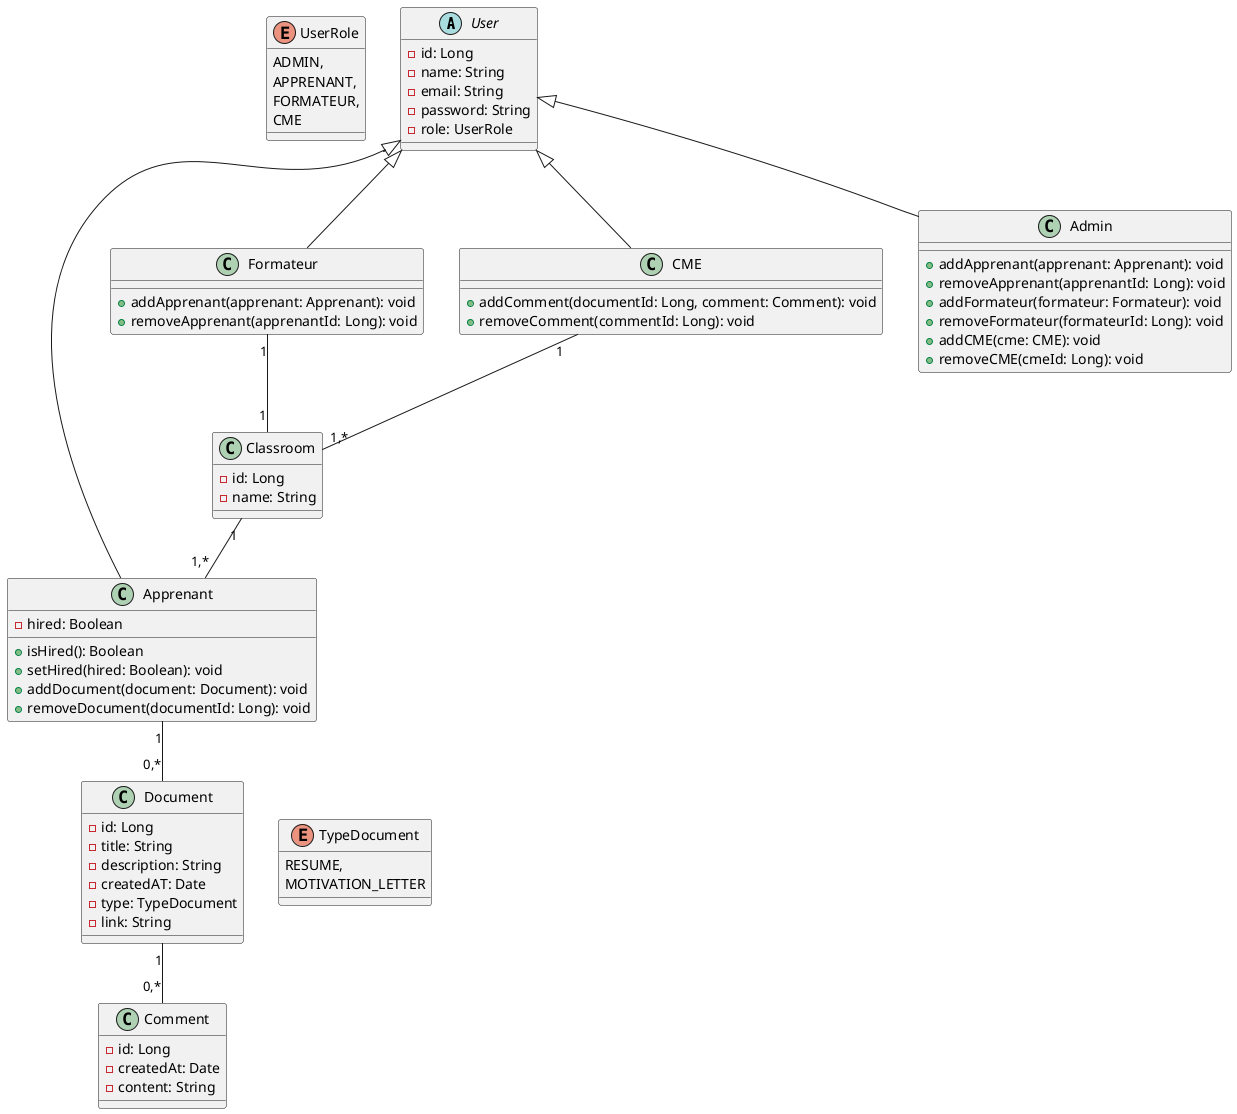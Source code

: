@startuml

abstract class User {
    - id: Long
    - name: String
    - email: String
    - password: String
    - role: UserRole
}

enum UserRole {
    ADMIN,
    APPRENANT,
    FORMATEUR,
    CME
}

class Apprenant extends User {
    - hired: Boolean
    + isHired(): Boolean
    + setHired(hired: Boolean): void
    + addDocument(document: Document): void
    + removeDocument(documentId: Long): void
}

class Formateur extends User {
    + addApprenant(apprenant: Apprenant): void
    + removeApprenant(apprenantId: Long): void
}

class CME extends User {
    + addComment(documentId: Long, comment: Comment): void
    + removeComment(commentId: Long): void
}

class Admin extends User {
    + addApprenant(apprenant: Apprenant): void
    + removeApprenant(apprenantId: Long): void
    + addFormateur(formateur: Formateur): void
    + removeFormateur(formateurId: Long): void
    + addCME(cme: CME): void
    + removeCME(cmeId: Long): void
}

class Classroom {
    - id: Long
    - name: String
}

class Document {
    - id: Long
    - title: String
    - description: String
    - createdAT: Date
    - type: TypeDocument
    - link: String
}

enum TypeDocument {
    RESUME,
    MOTIVATION_LETTER
}

class Comment {
    - id: Long
    - createdAt: Date
    - content: String
}

User -[hidden]left- UserRole

Document -[hidden]right- TypeDocument

Apprenant "1" -- "0,*" Document

Classroom "1" -- "1,*" Apprenant

Formateur "1" -- "1" Classroom

CME "1" -- "1,*" Classroom

Document "1" -- "0,*" Comment

@enduml